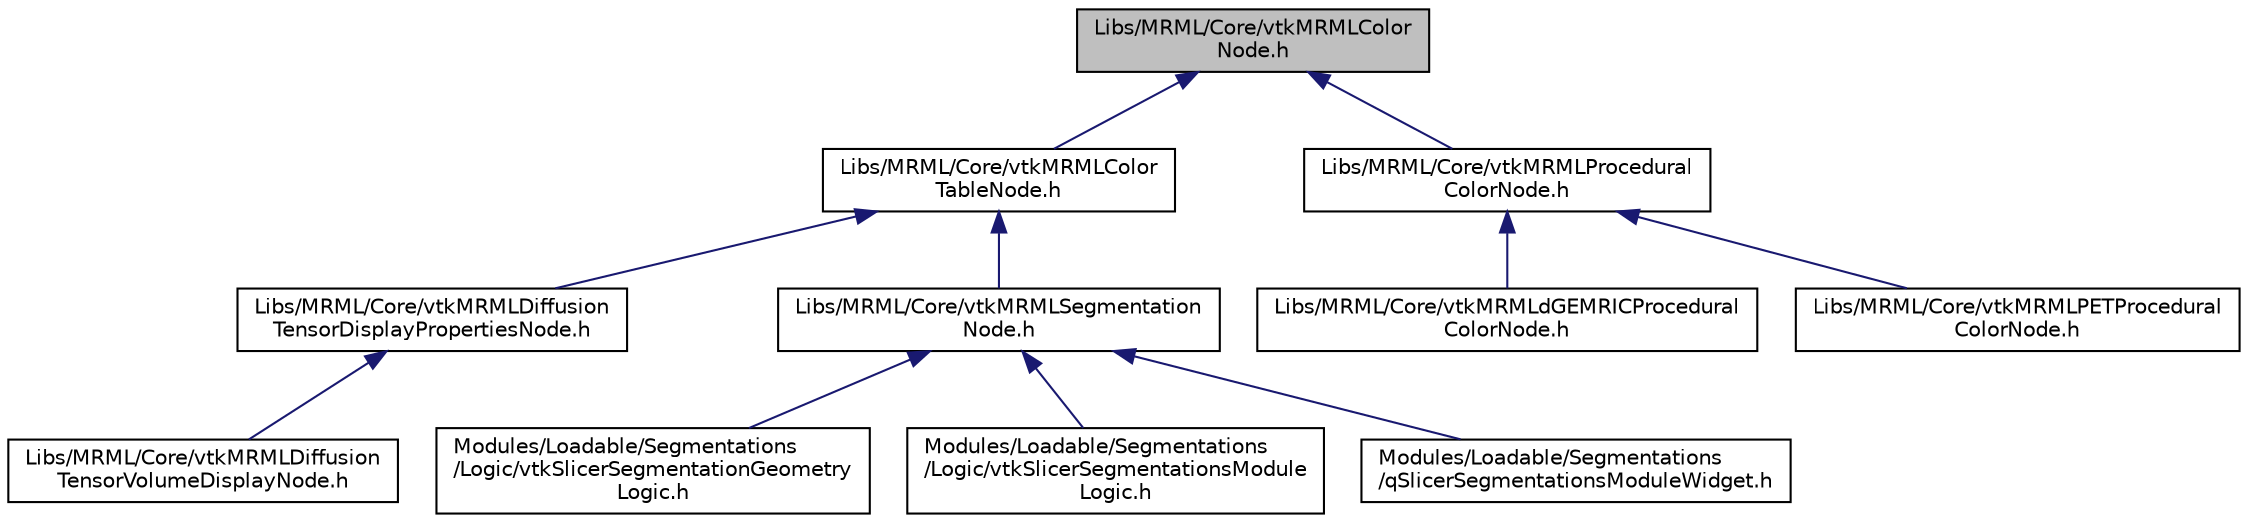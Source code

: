 digraph "Libs/MRML/Core/vtkMRMLColorNode.h"
{
  bgcolor="transparent";
  edge [fontname="Helvetica",fontsize="10",labelfontname="Helvetica",labelfontsize="10"];
  node [fontname="Helvetica",fontsize="10",shape=record];
  Node19 [label="Libs/MRML/Core/vtkMRMLColor\lNode.h",height=0.2,width=0.4,color="black", fillcolor="grey75", style="filled", fontcolor="black"];
  Node19 -> Node20 [dir="back",color="midnightblue",fontsize="10",style="solid",fontname="Helvetica"];
  Node20 [label="Libs/MRML/Core/vtkMRMLColor\lTableNode.h",height=0.2,width=0.4,color="black",URL="$vtkMRMLColorTableNode_8h.html"];
  Node20 -> Node21 [dir="back",color="midnightblue",fontsize="10",style="solid",fontname="Helvetica"];
  Node21 [label="Libs/MRML/Core/vtkMRMLDiffusion\lTensorDisplayPropertiesNode.h",height=0.2,width=0.4,color="black",URL="$vtkMRMLDiffusionTensorDisplayPropertiesNode_8h.html"];
  Node21 -> Node22 [dir="back",color="midnightblue",fontsize="10",style="solid",fontname="Helvetica"];
  Node22 [label="Libs/MRML/Core/vtkMRMLDiffusion\lTensorVolumeDisplayNode.h",height=0.2,width=0.4,color="black",URL="$vtkMRMLDiffusionTensorVolumeDisplayNode_8h.html"];
  Node20 -> Node23 [dir="back",color="midnightblue",fontsize="10",style="solid",fontname="Helvetica"];
  Node23 [label="Libs/MRML/Core/vtkMRMLSegmentation\lNode.h",height=0.2,width=0.4,color="black",URL="$vtkMRMLSegmentationNode_8h.html"];
  Node23 -> Node24 [dir="back",color="midnightblue",fontsize="10",style="solid",fontname="Helvetica"];
  Node24 [label="Modules/Loadable/Segmentations\l/Logic/vtkSlicerSegmentationGeometry\lLogic.h",height=0.2,width=0.4,color="black",URL="$vtkSlicerSegmentationGeometryLogic_8h.html"];
  Node23 -> Node25 [dir="back",color="midnightblue",fontsize="10",style="solid",fontname="Helvetica"];
  Node25 [label="Modules/Loadable/Segmentations\l/Logic/vtkSlicerSegmentationsModule\lLogic.h",height=0.2,width=0.4,color="black",URL="$vtkSlicerSegmentationsModuleLogic_8h.html"];
  Node23 -> Node26 [dir="back",color="midnightblue",fontsize="10",style="solid",fontname="Helvetica"];
  Node26 [label="Modules/Loadable/Segmentations\l/qSlicerSegmentationsModuleWidget.h",height=0.2,width=0.4,color="black",URL="$qSlicerSegmentationsModuleWidget_8h.html"];
  Node19 -> Node27 [dir="back",color="midnightblue",fontsize="10",style="solid",fontname="Helvetica"];
  Node27 [label="Libs/MRML/Core/vtkMRMLProcedural\lColorNode.h",height=0.2,width=0.4,color="black",URL="$vtkMRMLProceduralColorNode_8h.html"];
  Node27 -> Node28 [dir="back",color="midnightblue",fontsize="10",style="solid",fontname="Helvetica"];
  Node28 [label="Libs/MRML/Core/vtkMRMLdGEMRICProcedural\lColorNode.h",height=0.2,width=0.4,color="black",URL="$vtkMRMLdGEMRICProceduralColorNode_8h.html"];
  Node27 -> Node29 [dir="back",color="midnightblue",fontsize="10",style="solid",fontname="Helvetica"];
  Node29 [label="Libs/MRML/Core/vtkMRMLPETProcedural\lColorNode.h",height=0.2,width=0.4,color="black",URL="$vtkMRMLPETProceduralColorNode_8h.html"];
}
